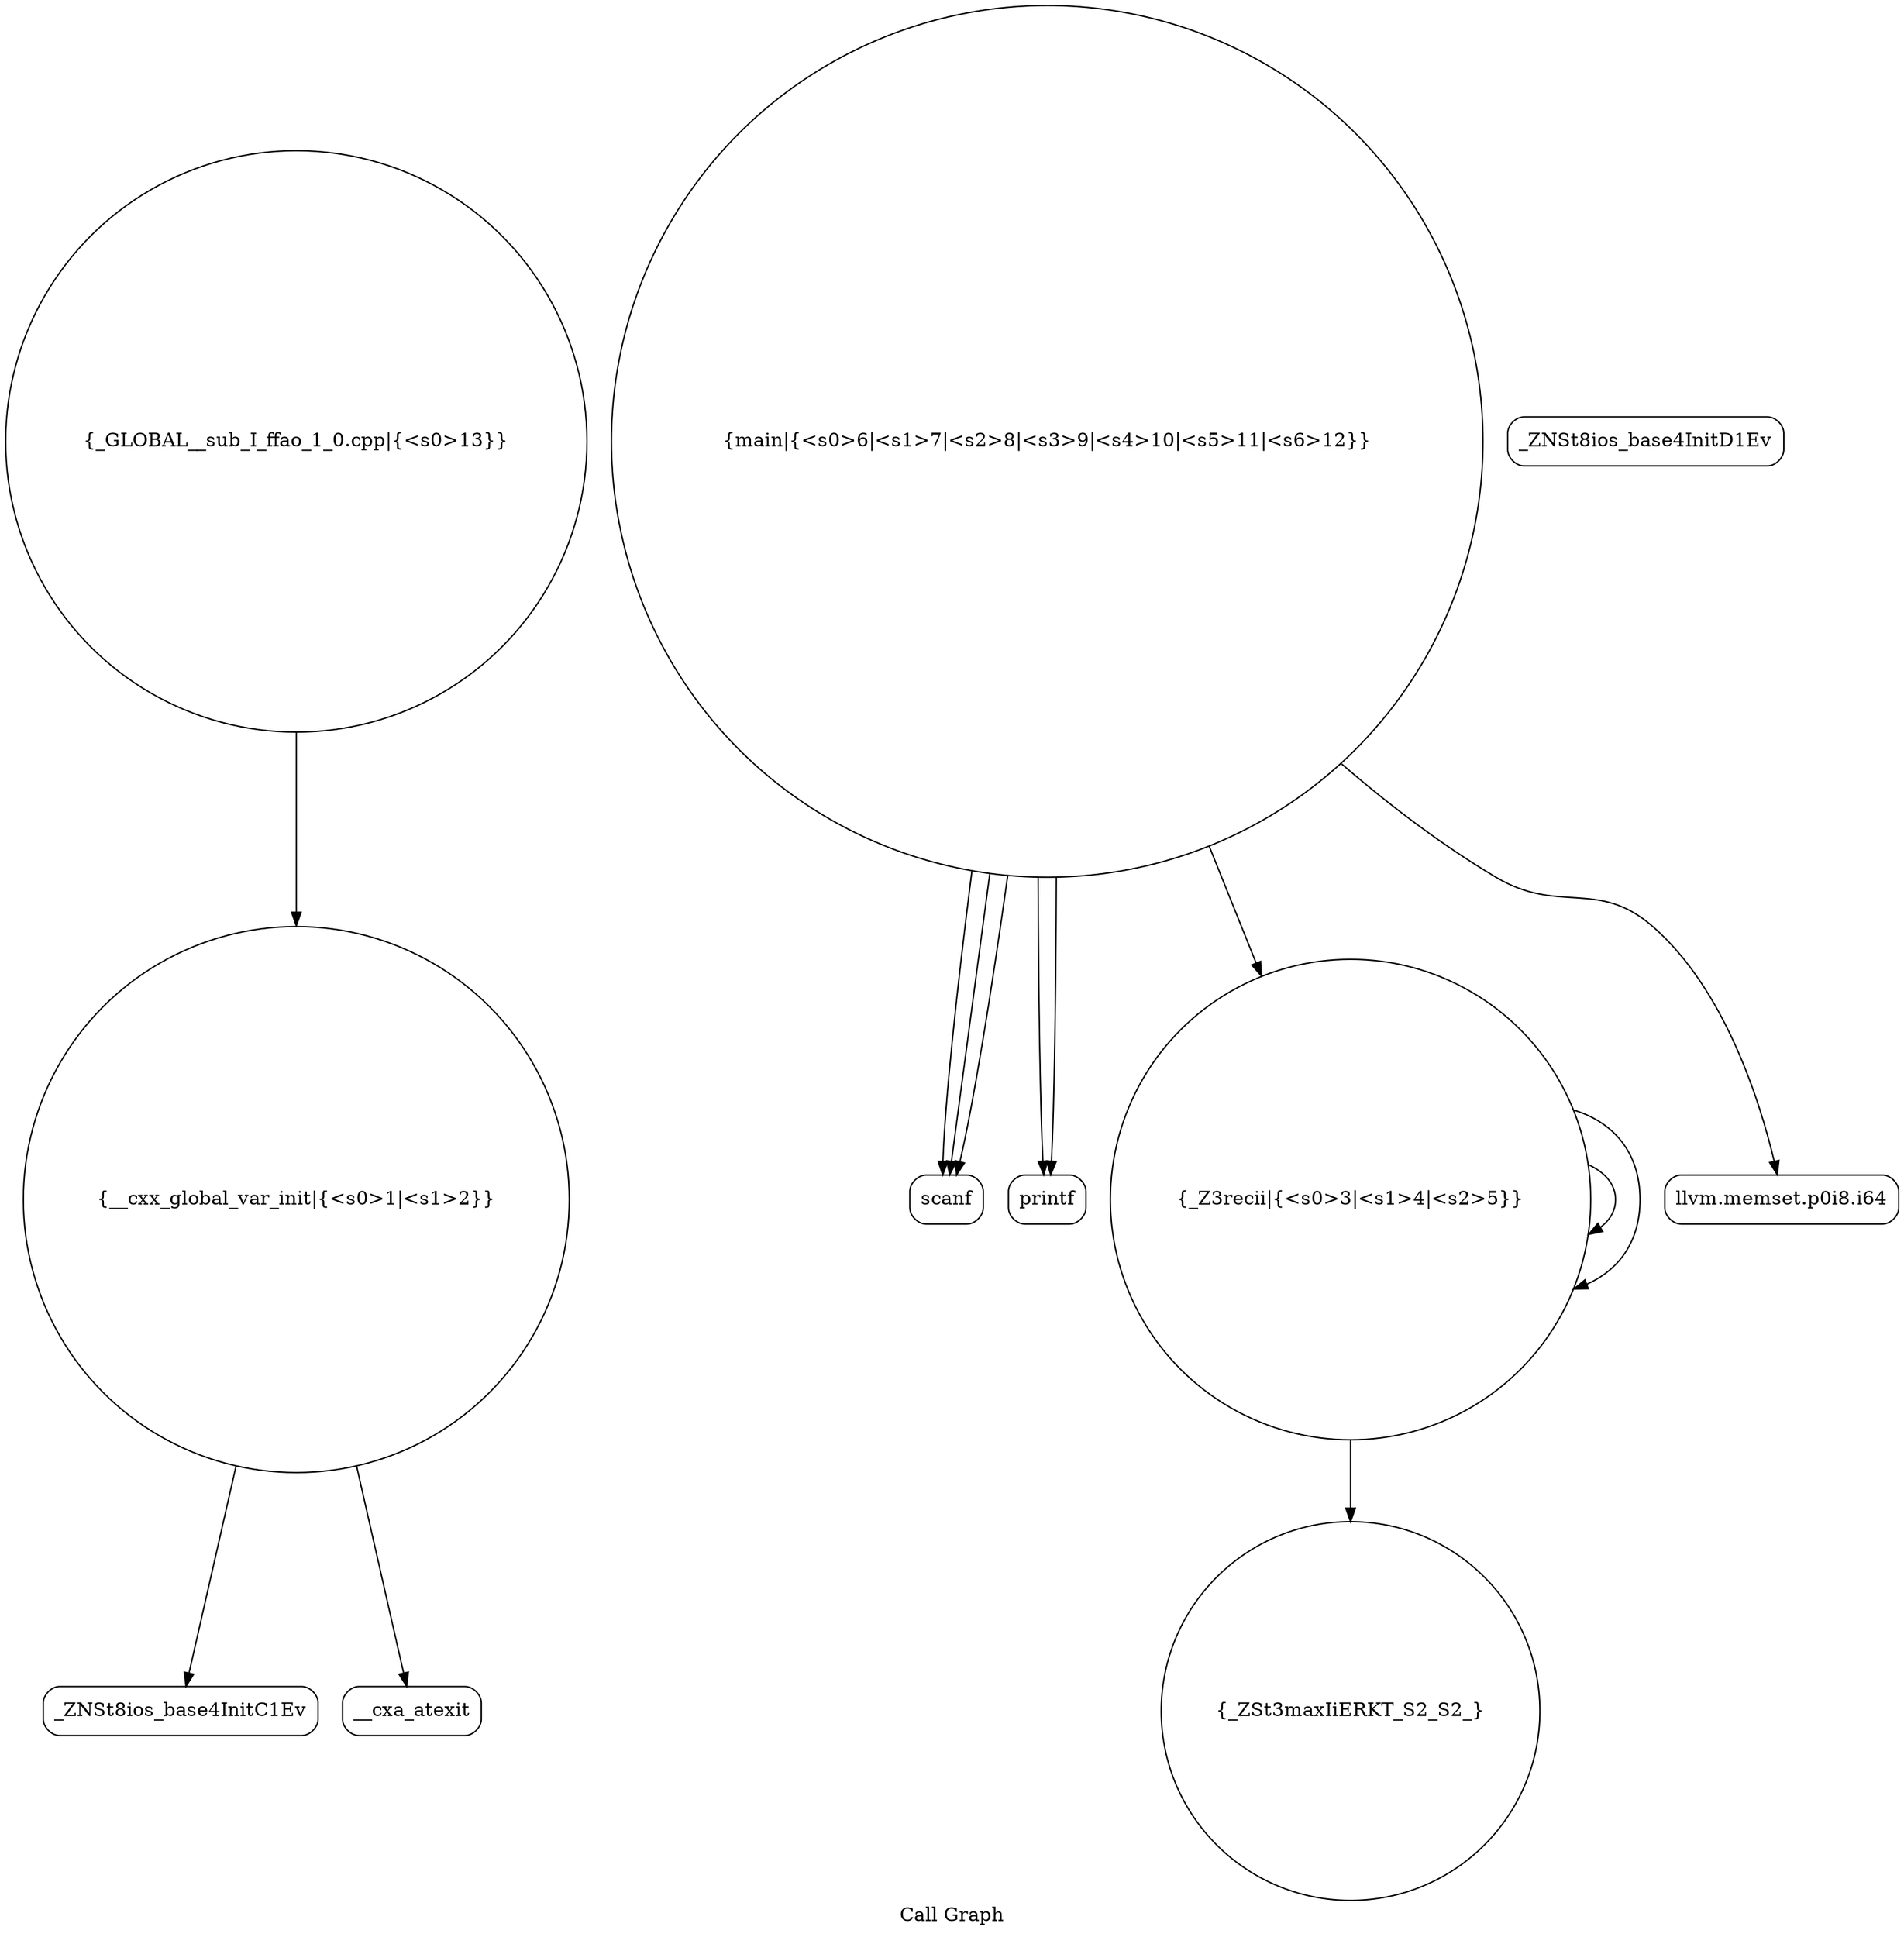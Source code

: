 digraph "Call Graph" {
	label="Call Graph";

	Node0x5642dd2140b0 [shape=record,shape=circle,label="{__cxx_global_var_init|{<s0>1|<s1>2}}"];
	Node0x5642dd2140b0:s0 -> Node0x5642dd214540[color=black];
	Node0x5642dd2140b0:s1 -> Node0x5642dd214640[color=black];
	Node0x5642dd214840 [shape=record,shape=Mrecord,label="{scanf}"];
	Node0x5642dd2145c0 [shape=record,shape=Mrecord,label="{_ZNSt8ios_base4InitD1Ev}"];
	Node0x5642dd214940 [shape=record,shape=Mrecord,label="{printf}"];
	Node0x5642dd2146c0 [shape=record,shape=circle,label="{_Z3recii|{<s0>3|<s1>4|<s2>5}}"];
	Node0x5642dd2146c0:s0 -> Node0x5642dd2146c0[color=black];
	Node0x5642dd2146c0:s1 -> Node0x5642dd2146c0[color=black];
	Node0x5642dd2146c0:s2 -> Node0x5642dd214740[color=black];
	Node0x5642dd2147c0 [shape=record,shape=circle,label="{main|{<s0>6|<s1>7|<s2>8|<s3>9|<s4>10|<s5>11|<s6>12}}"];
	Node0x5642dd2147c0:s0 -> Node0x5642dd214840[color=black];
	Node0x5642dd2147c0:s1 -> Node0x5642dd2148c0[color=black];
	Node0x5642dd2147c0:s2 -> Node0x5642dd214940[color=black];
	Node0x5642dd2147c0:s3 -> Node0x5642dd214840[color=black];
	Node0x5642dd2147c0:s4 -> Node0x5642dd214840[color=black];
	Node0x5642dd2147c0:s5 -> Node0x5642dd2146c0[color=black];
	Node0x5642dd2147c0:s6 -> Node0x5642dd214940[color=black];
	Node0x5642dd214540 [shape=record,shape=Mrecord,label="{_ZNSt8ios_base4InitC1Ev}"];
	Node0x5642dd2148c0 [shape=record,shape=Mrecord,label="{llvm.memset.p0i8.i64}"];
	Node0x5642dd214640 [shape=record,shape=Mrecord,label="{__cxa_atexit}"];
	Node0x5642dd2149c0 [shape=record,shape=circle,label="{_GLOBAL__sub_I_ffao_1_0.cpp|{<s0>13}}"];
	Node0x5642dd2149c0:s0 -> Node0x5642dd2140b0[color=black];
	Node0x5642dd214740 [shape=record,shape=circle,label="{_ZSt3maxIiERKT_S2_S2_}"];
}
